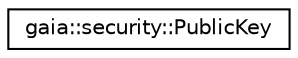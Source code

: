 digraph G
{
  edge [fontname="Helvetica",fontsize="10",labelfontname="Helvetica",labelfontsize="10"];
  node [fontname="Helvetica",fontsize="10",shape=record];
  rankdir=LR;
  Node1 [label="gaia::security::PublicKey",height=0.2,width=0.4,color="black", fillcolor="white", style="filled",URL="$da/d89/classgaia_1_1security_1_1_public_key.html",tooltip="Encryption and decryption."];
}
